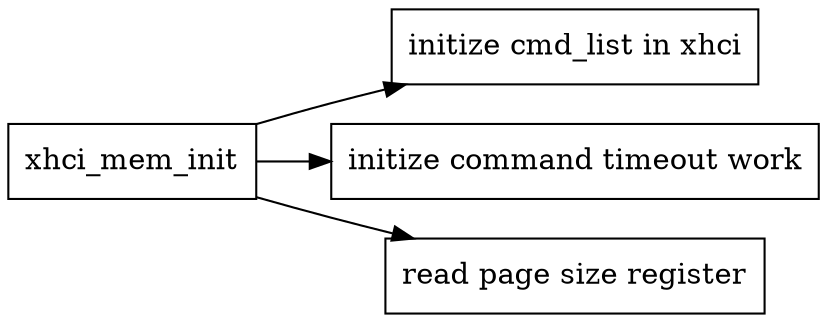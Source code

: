 digraph {
    rankdir=LR;
    node [ shape=record ];

    /* the definition of xhci_mem_init */
    /* int xhci_mem_init(struct xhci_hcd *xhci, gfp_t flags) */
    xhci_mem_init -> "initize cmd_list in xhci";
    xhci_mem_init -> "initize command timeout work";
    xhci_mem_init -> "read page size register";
    
    
}
